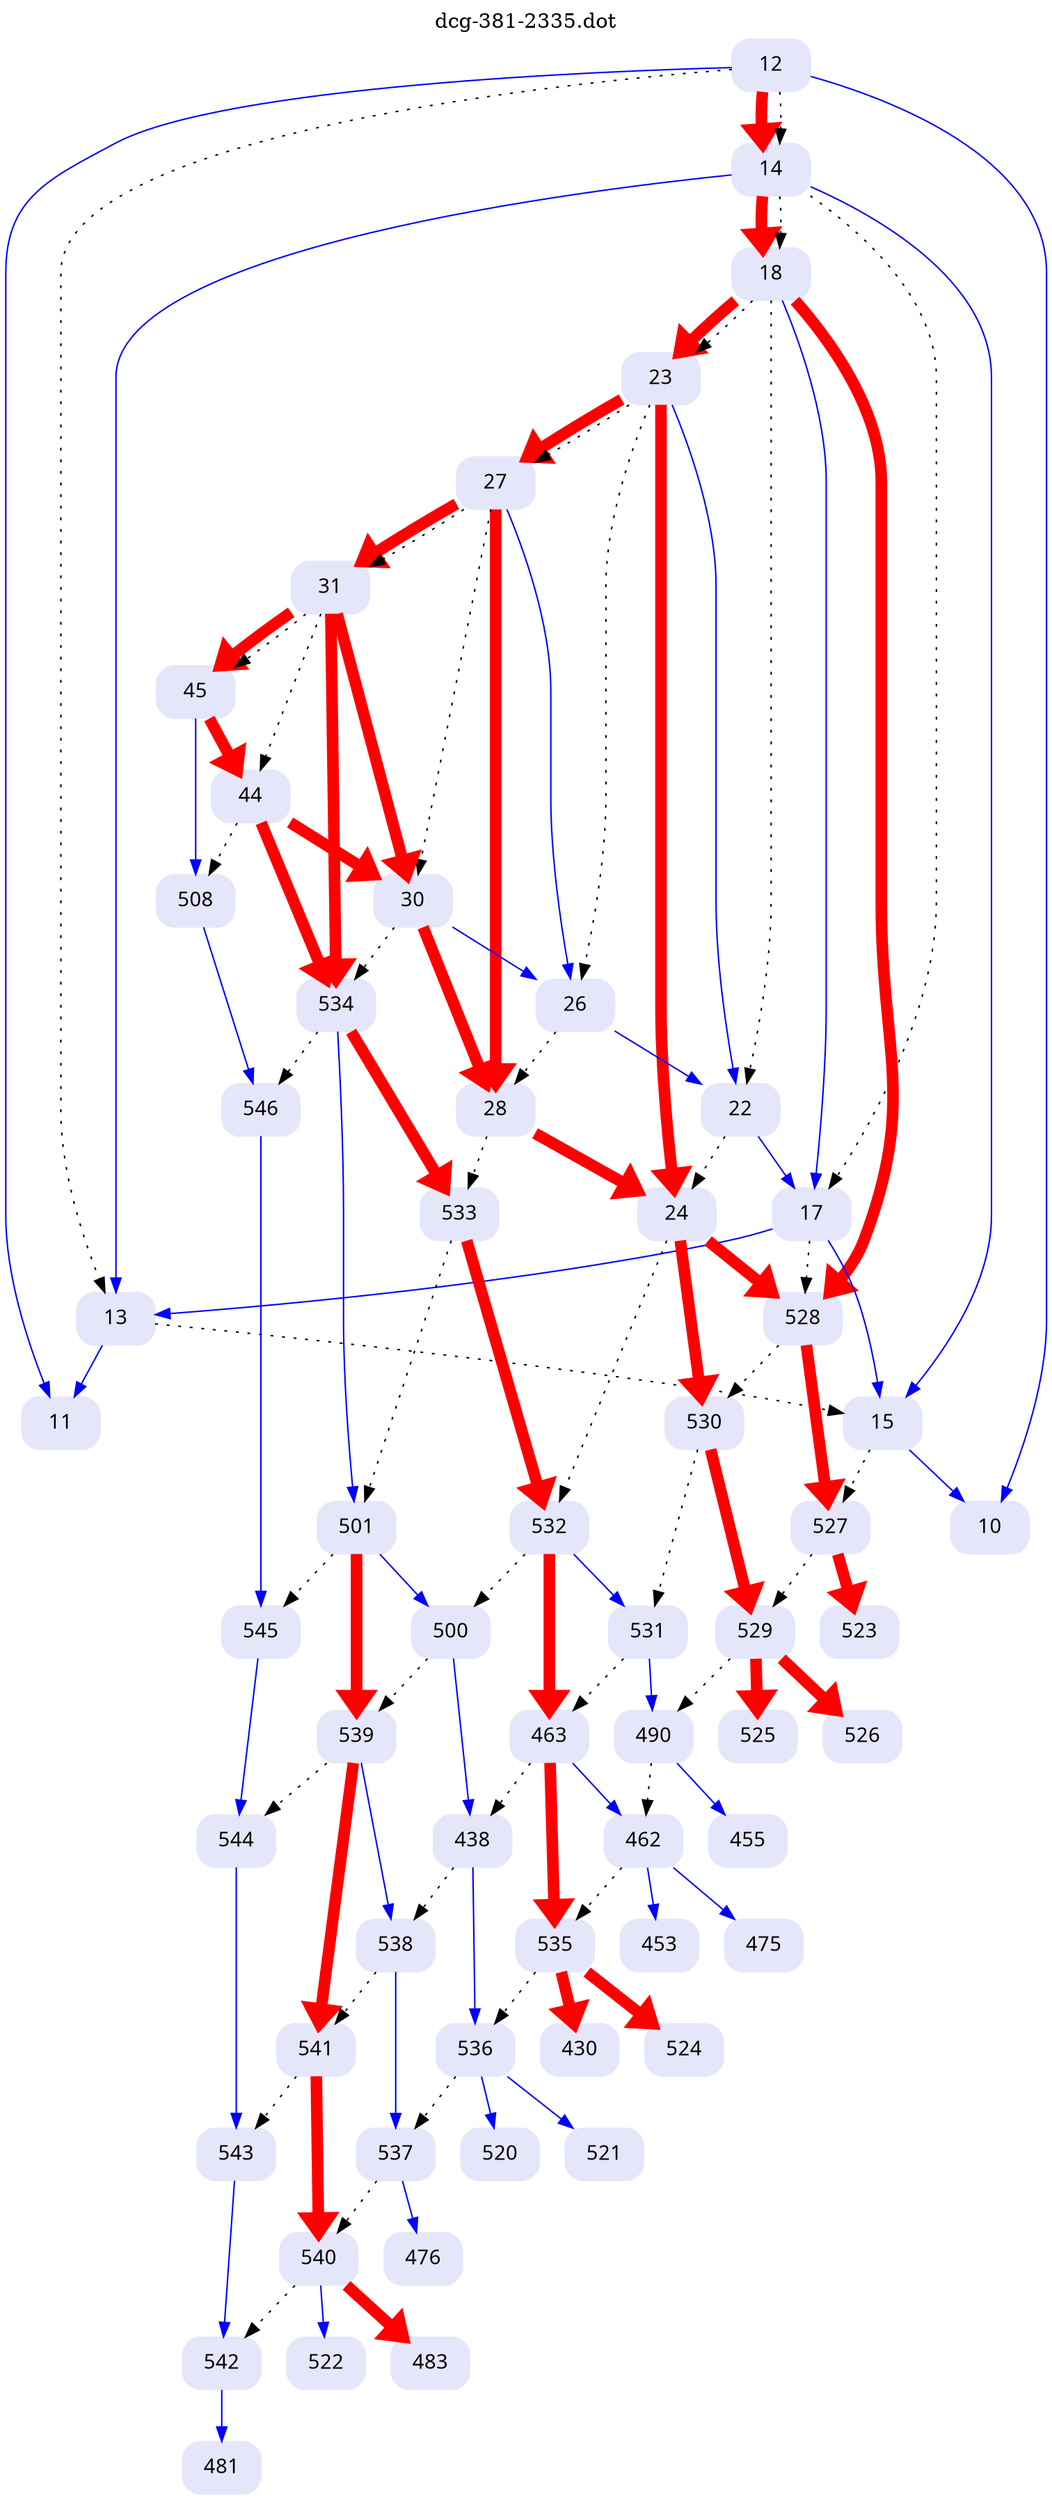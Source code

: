 digraph dcg_381 {
  labelloc="t";
  label="dcg-381-2335.dot";
  node [fontname="sans-serif"];
  node [shape=box style="rounded,filled"];
  n12 [label="12" color=lavender];
  n12 -> n11 [color=blue penwidth=1];
  n12 -> n10 [color=blue penwidth=1];
  n12 -> n14 [color=red penwidth=8];
  n12 -> n13 [style=dotted,label=""];
  n12 -> n14 [style=dotted,label=""];
  n14 [label="14" color=lavender];
  n14 -> n13 [color=blue penwidth=1];
  n14 -> n15 [color=blue penwidth=1];
  n14 -> n18 [color=red penwidth=8];
  n14 -> n17 [style=dotted,label=""];
  n14 -> n18 [style=dotted,label=""];
  n18 [label="18" color=lavender];
  n18 -> n17 [color=blue penwidth=1];
  n18 -> n528 [color=red penwidth=8];
  n18 -> n23 [color=red penwidth=8];
  n18 -> n22 [style=dotted,label=""];
  n18 -> n23 [style=dotted,label=""];
  n23 [label="23" color=lavender];
  n23 -> n22 [color=blue penwidth=1];
  n23 -> n24 [color=red penwidth=8];
  n23 -> n27 [color=red penwidth=8];
  n23 -> n26 [style=dotted,label=""];
  n23 -> n27 [style=dotted,label=""];
  n27 [label="27" color=lavender];
  n27 -> n26 [color=blue penwidth=1];
  n27 -> n28 [color=red penwidth=8];
  n27 -> n31 [color=red penwidth=8];
  n27 -> n30 [style=dotted,label=""];
  n27 -> n31 [style=dotted,label=""];
  n31 [label="31" color=lavender];
  n31 -> n30 [color=red penwidth=8];
  n31 -> n534 [color=red penwidth=8];
  n31 -> n45 [color=red penwidth=8];
  n31 -> n44 [style=dotted,label=""];
  n31 -> n45 [style=dotted,label=""];
  n45 [label="45" color=lavender];
  n45 -> n44 [color=red penwidth=8];
  n45 -> n508 [color=blue penwidth=1];
  n508 [label="508" color=lavender];
  n508 -> n546 [color=blue penwidth=1];
  n546 [label="546" color=lavender];
  n546 -> n545 [color=blue penwidth=1];
  n545 [label="545" color=lavender];
  n545 -> n544 [color=blue penwidth=1];
  n544 [label="544" color=lavender];
  n544 -> n543 [color=blue penwidth=1];
  n543 [label="543" color=lavender];
  n543 -> n542 [color=blue penwidth=1];
  n542 [label="542" color=lavender];
  n542 -> n481 [color=blue penwidth=1];
  n481 [label="481" color=lavender];
  n44 [label="44" color=lavender];
  n44 -> n30 [color=red penwidth=8];
  n44 -> n534 [color=red penwidth=8];
  n44 -> n508 [style=dotted,label=""];
  n534 [label="534" color=lavender];
  n534 -> n533 [color=red penwidth=8];
  n534 -> n501 [color=blue penwidth=1];
  n534 -> n546 [style=dotted,label=""];
  n501 [label="501" color=lavender];
  n501 -> n500 [color=blue penwidth=1];
  n501 -> n539 [color=red penwidth=8];
  n501 -> n545 [style=dotted,label=""];
  n539 [label="539" color=lavender];
  n539 -> n538 [color=blue penwidth=1];
  n539 -> n541 [color=red penwidth=8];
  n539 -> n544 [style=dotted,label=""];
  n541 [label="541" color=lavender];
  n541 -> n540 [color=red penwidth=8];
  n541 -> n543 [style=dotted,label=""];
  n540 [label="540" color=lavender];
  n540 -> n483 [color=red penwidth=8];
  n540 -> n522 [color=blue penwidth=1];
  n540 -> n542 [style=dotted,label=""];
  n522 [label="522" color=lavender];
  n483 [label="483" color=lavender];
  n538 [label="538" color=lavender];
  n538 -> n537 [color=blue penwidth=1];
  n538 -> n541 [style=dotted,label=""];
  n537 [label="537" color=lavender];
  n537 -> n476 [color=blue penwidth=1];
  n537 -> n540 [style=dotted,label=""];
  n476 [label="476" color=lavender];
  n500 [label="500" color=lavender];
  n500 -> n438 [color=blue penwidth=1];
  n500 -> n539 [style=dotted,label=""];
  n438 [label="438" color=lavender];
  n438 -> n536 [color=blue penwidth=1];
  n438 -> n538 [style=dotted,label=""];
  n536 [label="536" color=lavender];
  n536 -> n520 [color=blue penwidth=1];
  n536 -> n521 [color=blue penwidth=1];
  n536 -> n537 [style=dotted,label=""];
  n521 [label="521" color=lavender];
  n520 [label="520" color=lavender];
  n533 [label="533" color=lavender];
  n533 -> n532 [color=red penwidth=8];
  n533 -> n501 [style=dotted,label=""];
  n532 [label="532" color=lavender];
  n532 -> n531 [color=blue penwidth=1];
  n532 -> n463 [color=red penwidth=8];
  n532 -> n500 [style=dotted,label=""];
  n463 [label="463" color=lavender];
  n463 -> n462 [color=blue penwidth=1];
  n463 -> n535 [color=red penwidth=8];
  n463 -> n438 [style=dotted,label=""];
  n535 [label="535" color=lavender];
  n535 -> n524 [color=red penwidth=8];
  n535 -> n430 [color=red penwidth=8];
  n535 -> n536 [style=dotted,label=""];
  n430 [label="430" color=lavender];
  n524 [label="524" color=lavender];
  n462 [label="462" color=lavender];
  n462 -> n453 [color=blue penwidth=1];
  n462 -> n475 [color=blue penwidth=1];
  n462 -> n535 [style=dotted,label=""];
  n475 [label="475" color=lavender];
  n453 [label="453" color=lavender];
  n531 [label="531" color=lavender];
  n531 -> n490 [color=blue penwidth=1];
  n531 -> n463 [style=dotted,label=""];
  n490 [label="490" color=lavender];
  n490 -> n455 [color=blue penwidth=1];
  n490 -> n462 [style=dotted,label=""];
  n455 [label="455" color=lavender];
  n30 [label="30" color=lavender];
  n30 -> n26 [color=blue penwidth=1];
  n30 -> n28 [color=red penwidth=8];
  n30 -> n534 [style=dotted,label=""];
  n28 [label="28" color=lavender];
  n28 -> n24 [color=red penwidth=8];
  n28 -> n533 [style=dotted,label=""];
  n24 [label="24" color=lavender];
  n24 -> n528 [color=red penwidth=8];
  n24 -> n530 [color=red penwidth=8];
  n24 -> n532 [style=dotted,label=""];
  n530 [label="530" color=lavender];
  n530 -> n529 [color=red penwidth=8];
  n530 -> n531 [style=dotted,label=""];
  n529 [label="529" color=lavender];
  n529 -> n526 [color=red penwidth=8];
  n529 -> n525 [color=red penwidth=8];
  n529 -> n490 [style=dotted,label=""];
  n525 [label="525" color=lavender];
  n526 [label="526" color=lavender];
  n528 [label="528" color=lavender];
  n528 -> n527 [color=red penwidth=8];
  n528 -> n530 [style=dotted,label=""];
  n527 [label="527" color=lavender];
  n527 -> n523 [color=red penwidth=8];
  n527 -> n529 [style=dotted,label=""];
  n523 [label="523" color=lavender];
  n26 [label="26" color=lavender];
  n26 -> n22 [color=blue penwidth=1];
  n26 -> n28 [style=dotted,label=""];
  n22 [label="22" color=lavender];
  n22 -> n17 [color=blue penwidth=1];
  n22 -> n24 [style=dotted,label=""];
  n17 [label="17" color=lavender];
  n17 -> n13 [color=blue penwidth=1];
  n17 -> n15 [color=blue penwidth=1];
  n17 -> n528 [style=dotted,label=""];
  n15 [label="15" color=lavender];
  n15 -> n10 [color=blue penwidth=1];
  n15 -> n527 [style=dotted,label=""];
  n10 [label="10" color=lavender];
  n13 [label="13" color=lavender];
  n13 -> n11 [color=blue penwidth=1];
  n13 -> n15 [style=dotted,label=""];
  n11 [label="11" color=lavender];
}
